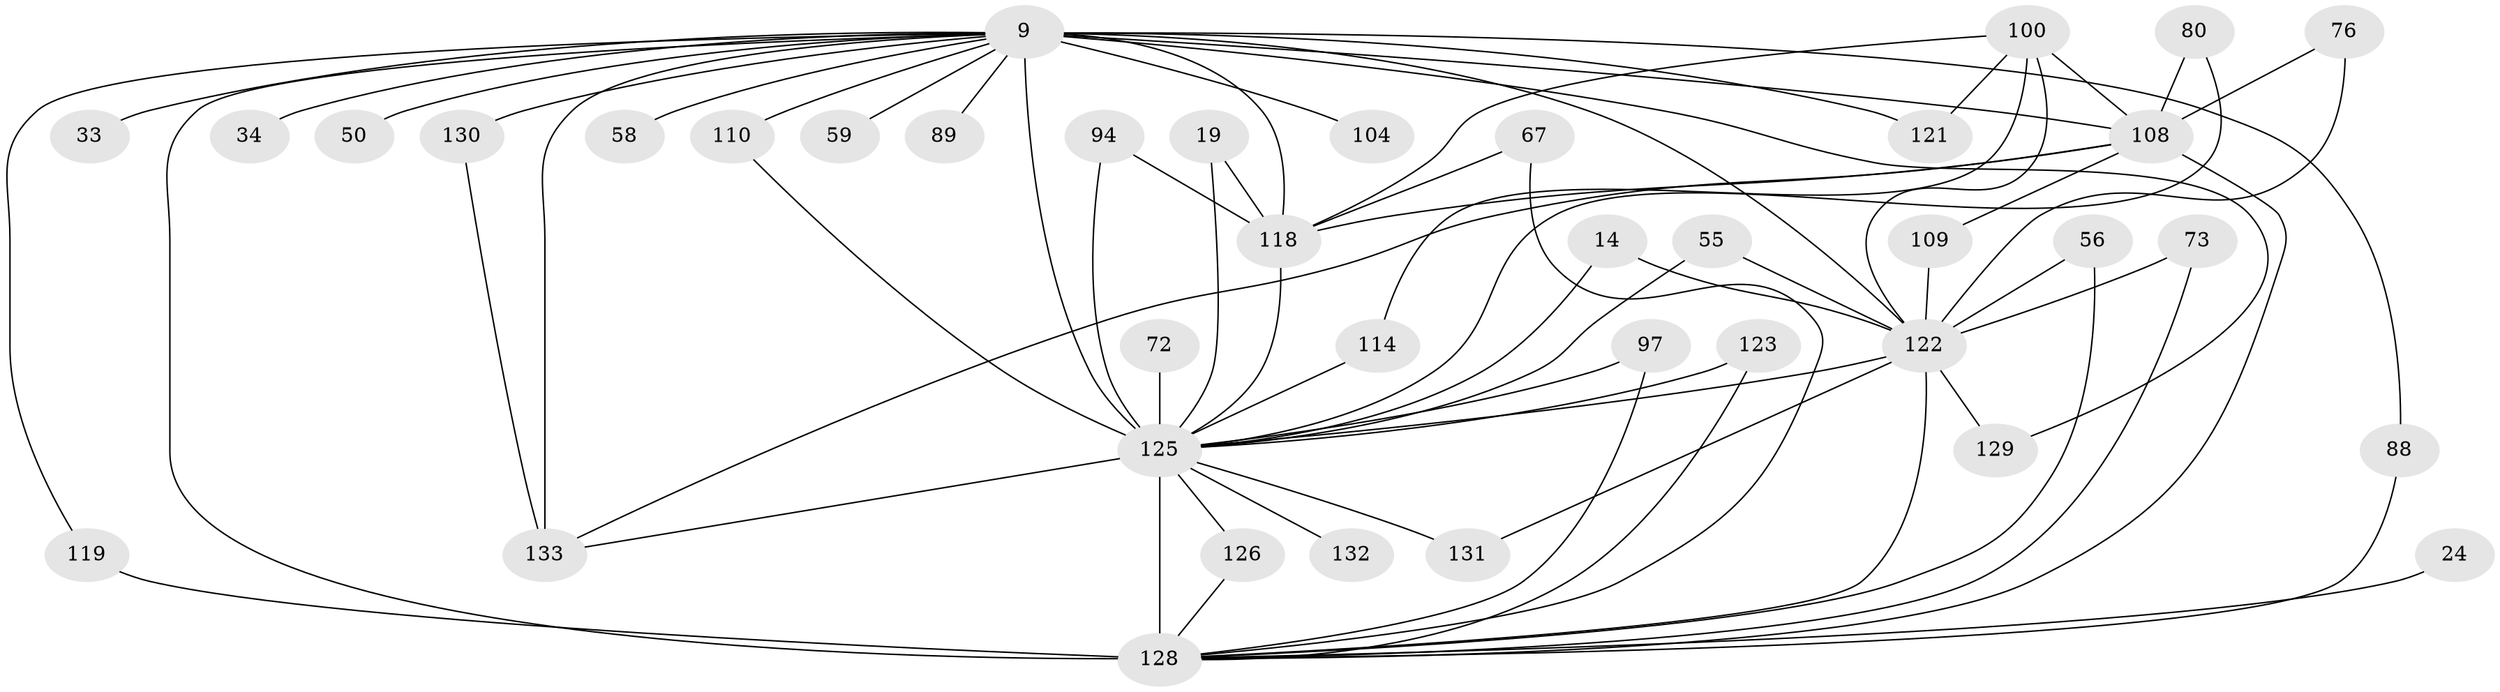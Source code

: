 // original degree distribution, {22: 0.022556390977443608, 24: 0.007518796992481203, 18: 0.007518796992481203, 17: 0.007518796992481203, 34: 0.007518796992481203, 29: 0.007518796992481203, 23: 0.007518796992481203, 26: 0.007518796992481203, 3: 0.21052631578947367, 4: 0.12030075187969924, 6: 0.007518796992481203, 2: 0.518796992481203, 5: 0.045112781954887216, 8: 0.015037593984962405, 7: 0.007518796992481203}
// Generated by graph-tools (version 1.1) at 2025/47/03/04/25 21:47:53]
// undirected, 39 vertices, 69 edges
graph export_dot {
graph [start="1"]
  node [color=gray90,style=filled];
  9 [super="+7+5"];
  14;
  19;
  24;
  33;
  34;
  50;
  55;
  56;
  58 [super="+44"];
  59;
  67;
  72;
  73;
  76 [super="+47"];
  80;
  88 [super="+71+79"];
  89;
  94;
  97;
  100 [super="+63+66+91"];
  104;
  108 [super="+75+92+18"];
  109;
  110 [super="+102"];
  114 [super="+112"];
  118 [super="+111+86+117"];
  119 [super="+115"];
  121;
  122 [super="+82+116"];
  123;
  125 [super="+54+60+61+105+124"];
  126 [super="+29"];
  128 [super="+98+96+77"];
  129 [super="+17+127"];
  130 [super="+31"];
  131;
  132;
  133 [super="+93+120"];
  9 -- 34 [weight=2];
  9 -- 89 [weight=2];
  9 -- 130 [weight=2];
  9 -- 50 [weight=2];
  9 -- 118 [weight=12];
  9 -- 121;
  9 -- 122 [weight=15];
  9 -- 33 [weight=2];
  9 -- 58 [weight=3];
  9 -- 59 [weight=2];
  9 -- 88 [weight=2];
  9 -- 104 [weight=2];
  9 -- 119;
  9 -- 128 [weight=13];
  9 -- 129 [weight=2];
  9 -- 125 [weight=21];
  9 -- 110 [weight=4];
  9 -- 108 [weight=7];
  9 -- 133 [weight=4];
  14 -- 122;
  14 -- 125;
  19 -- 118;
  19 -- 125 [weight=2];
  24 -- 128 [weight=2];
  55 -- 122;
  55 -- 125;
  56 -- 122;
  56 -- 128;
  67 -- 118;
  67 -- 128;
  72 -- 125 [weight=2];
  73 -- 122;
  73 -- 128;
  76 -- 122 [weight=2];
  76 -- 108;
  80 -- 108;
  80 -- 125;
  88 -- 128 [weight=2];
  94 -- 118;
  94 -- 125;
  97 -- 128;
  97 -- 125;
  100 -- 121;
  100 -- 114;
  100 -- 122 [weight=3];
  100 -- 118 [weight=2];
  100 -- 108;
  108 -- 118;
  108 -- 128;
  108 -- 133;
  108 -- 109;
  109 -- 122;
  110 -- 125 [weight=2];
  114 -- 125 [weight=2];
  118 -- 125 [weight=4];
  119 -- 128 [weight=2];
  122 -- 128 [weight=8];
  122 -- 131;
  122 -- 129 [weight=2];
  122 -- 125 [weight=9];
  123 -- 128;
  123 -- 125;
  125 -- 128 [weight=10];
  125 -- 131;
  125 -- 132;
  125 -- 133 [weight=2];
  125 -- 126 [weight=2];
  126 -- 128 [weight=2];
  130 -- 133;
}
